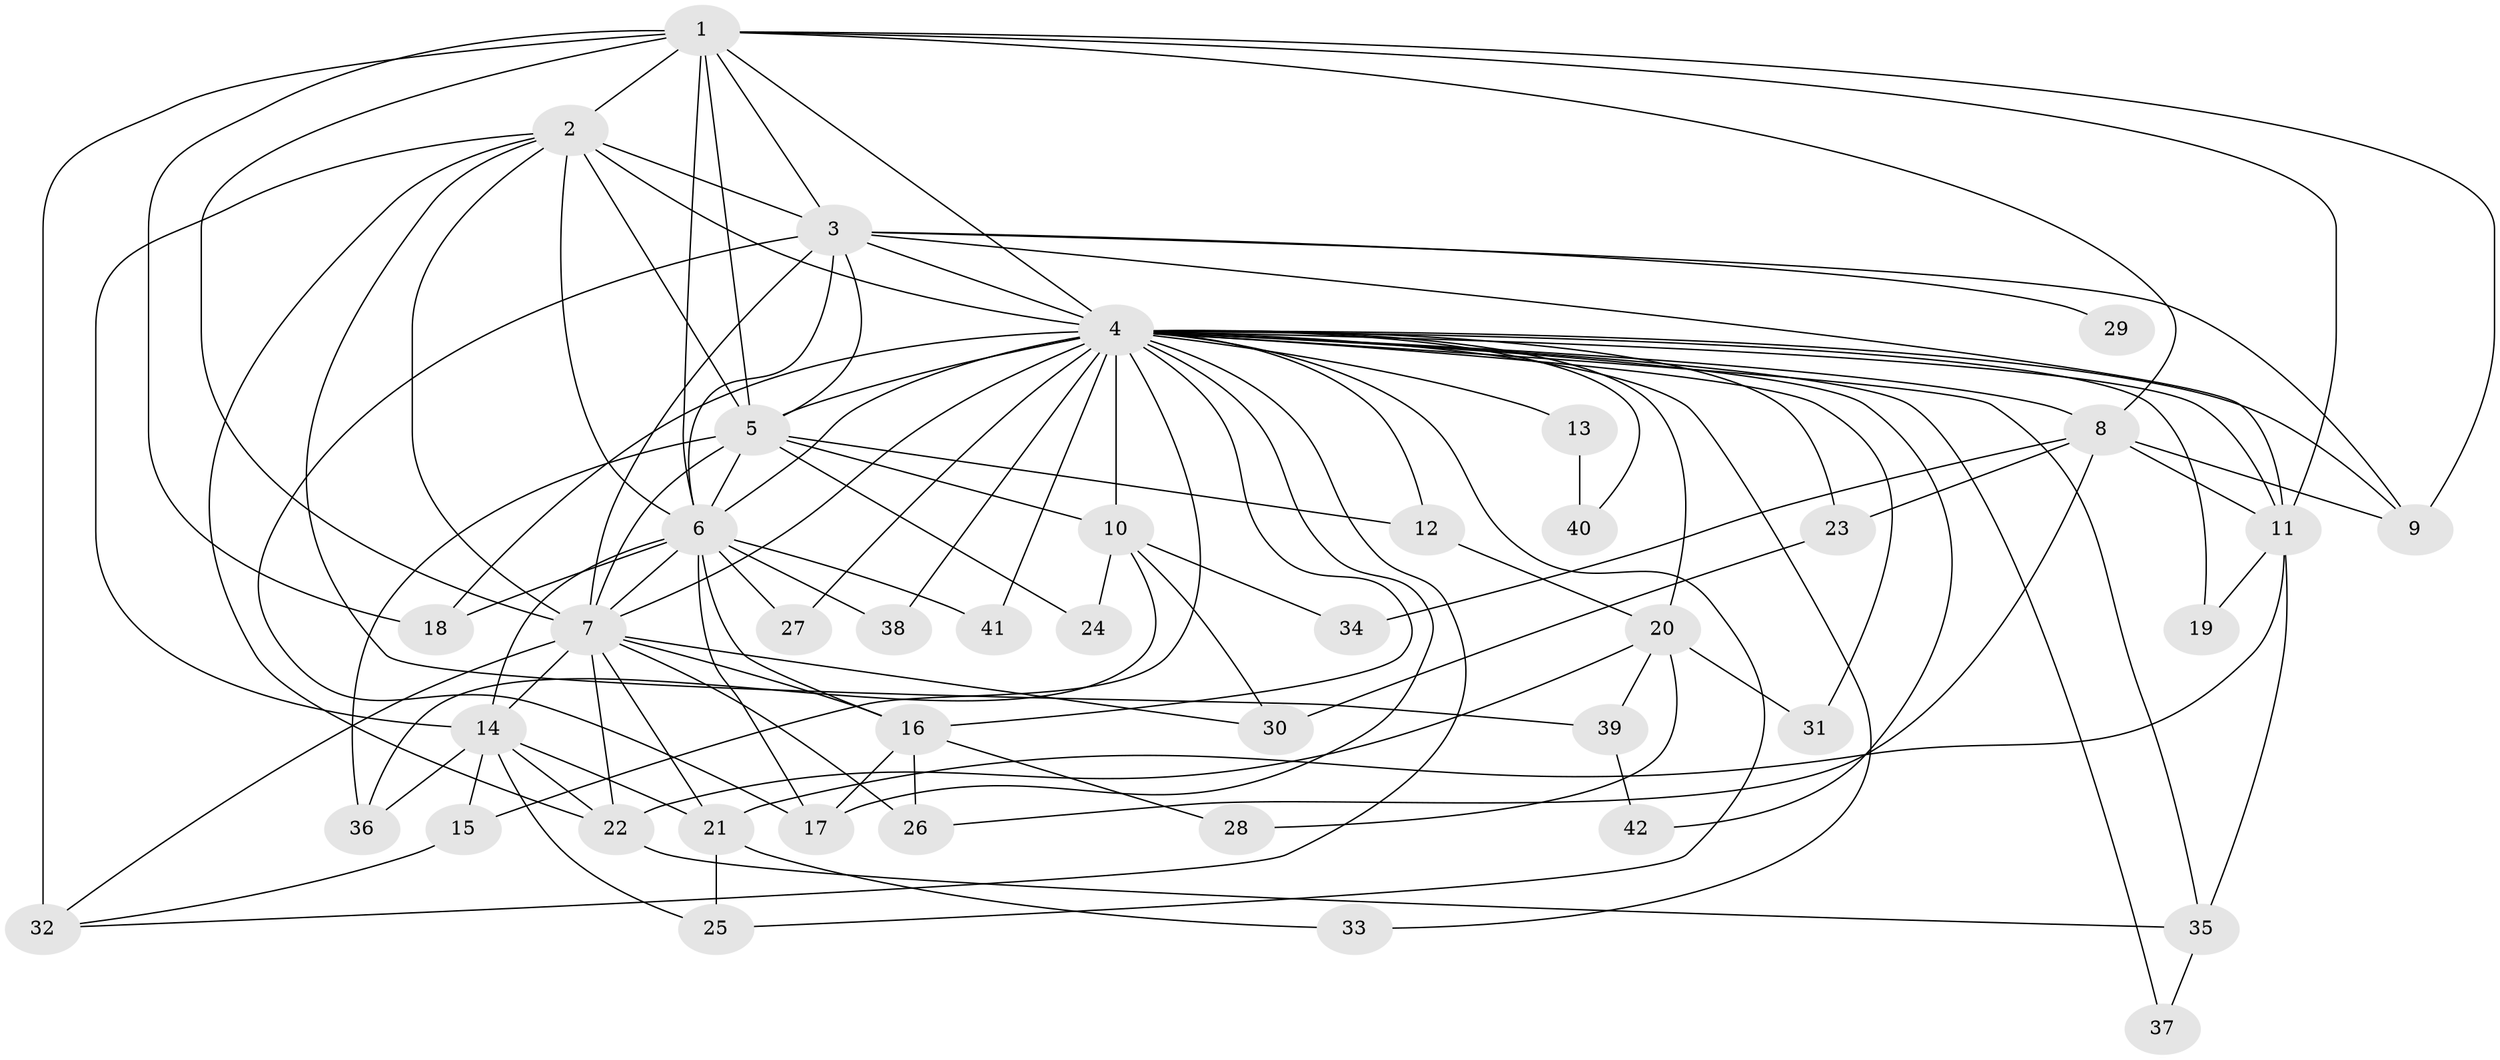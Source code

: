 // original degree distribution, {14: 0.024096385542168676, 13: 0.012048192771084338, 16: 0.012048192771084338, 25: 0.012048192771084338, 15: 0.012048192771084338, 18: 0.024096385542168676, 17: 0.012048192771084338, 26: 0.012048192771084338, 5: 0.03614457831325301, 4: 0.0963855421686747, 2: 0.5060240963855421, 3: 0.1927710843373494, 7: 0.03614457831325301, 6: 0.012048192771084338}
// Generated by graph-tools (version 1.1) at 2025/34/03/09/25 02:34:45]
// undirected, 42 vertices, 108 edges
graph export_dot {
graph [start="1"]
  node [color=gray90,style=filled];
  1;
  2;
  3;
  4;
  5;
  6;
  7;
  8;
  9;
  10;
  11;
  12;
  13;
  14;
  15;
  16;
  17;
  18;
  19;
  20;
  21;
  22;
  23;
  24;
  25;
  26;
  27;
  28;
  29;
  30;
  31;
  32;
  33;
  34;
  35;
  36;
  37;
  38;
  39;
  40;
  41;
  42;
  1 -- 2 [weight=4.0];
  1 -- 3 [weight=2.0];
  1 -- 4 [weight=4.0];
  1 -- 5 [weight=2.0];
  1 -- 6 [weight=2.0];
  1 -- 7 [weight=2.0];
  1 -- 8 [weight=1.0];
  1 -- 9 [weight=1.0];
  1 -- 11 [weight=4.0];
  1 -- 18 [weight=1.0];
  1 -- 32 [weight=5.0];
  2 -- 3 [weight=3.0];
  2 -- 4 [weight=4.0];
  2 -- 5 [weight=3.0];
  2 -- 6 [weight=2.0];
  2 -- 7 [weight=2.0];
  2 -- 14 [weight=2.0];
  2 -- 22 [weight=1.0];
  2 -- 39 [weight=2.0];
  3 -- 4 [weight=2.0];
  3 -- 5 [weight=1.0];
  3 -- 6 [weight=2.0];
  3 -- 7 [weight=1.0];
  3 -- 9 [weight=1.0];
  3 -- 11 [weight=1.0];
  3 -- 17 [weight=1.0];
  3 -- 29 [weight=1.0];
  4 -- 5 [weight=2.0];
  4 -- 6 [weight=2.0];
  4 -- 7 [weight=3.0];
  4 -- 8 [weight=2.0];
  4 -- 9 [weight=1.0];
  4 -- 10 [weight=3.0];
  4 -- 11 [weight=1.0];
  4 -- 12 [weight=2.0];
  4 -- 13 [weight=1.0];
  4 -- 15 [weight=1.0];
  4 -- 16 [weight=1.0];
  4 -- 17 [weight=1.0];
  4 -- 18 [weight=1.0];
  4 -- 19 [weight=1.0];
  4 -- 20 [weight=2.0];
  4 -- 23 [weight=1.0];
  4 -- 25 [weight=1.0];
  4 -- 27 [weight=1.0];
  4 -- 31 [weight=1.0];
  4 -- 32 [weight=1.0];
  4 -- 33 [weight=1.0];
  4 -- 35 [weight=1.0];
  4 -- 37 [weight=1.0];
  4 -- 38 [weight=1.0];
  4 -- 40 [weight=1.0];
  4 -- 41 [weight=1.0];
  4 -- 42 [weight=1.0];
  5 -- 6 [weight=1.0];
  5 -- 7 [weight=1.0];
  5 -- 10 [weight=1.0];
  5 -- 12 [weight=1.0];
  5 -- 24 [weight=1.0];
  5 -- 36 [weight=2.0];
  6 -- 7 [weight=1.0];
  6 -- 14 [weight=1.0];
  6 -- 16 [weight=1.0];
  6 -- 17 [weight=2.0];
  6 -- 18 [weight=1.0];
  6 -- 27 [weight=1.0];
  6 -- 38 [weight=1.0];
  6 -- 41 [weight=1.0];
  7 -- 14 [weight=1.0];
  7 -- 16 [weight=1.0];
  7 -- 21 [weight=1.0];
  7 -- 22 [weight=1.0];
  7 -- 26 [weight=1.0];
  7 -- 30 [weight=1.0];
  7 -- 32 [weight=1.0];
  8 -- 9 [weight=1.0];
  8 -- 11 [weight=1.0];
  8 -- 23 [weight=2.0];
  8 -- 26 [weight=1.0];
  8 -- 34 [weight=1.0];
  10 -- 24 [weight=2.0];
  10 -- 30 [weight=1.0];
  10 -- 34 [weight=1.0];
  10 -- 36 [weight=1.0];
  11 -- 19 [weight=2.0];
  11 -- 21 [weight=1.0];
  11 -- 35 [weight=1.0];
  12 -- 20 [weight=2.0];
  13 -- 40 [weight=1.0];
  14 -- 15 [weight=1.0];
  14 -- 21 [weight=1.0];
  14 -- 22 [weight=1.0];
  14 -- 25 [weight=1.0];
  14 -- 36 [weight=1.0];
  15 -- 32 [weight=1.0];
  16 -- 17 [weight=1.0];
  16 -- 26 [weight=1.0];
  16 -- 28 [weight=1.0];
  20 -- 22 [weight=1.0];
  20 -- 28 [weight=1.0];
  20 -- 31 [weight=1.0];
  20 -- 39 [weight=2.0];
  21 -- 25 [weight=1.0];
  21 -- 33 [weight=1.0];
  22 -- 35 [weight=1.0];
  23 -- 30 [weight=1.0];
  35 -- 37 [weight=1.0];
  39 -- 42 [weight=1.0];
}
